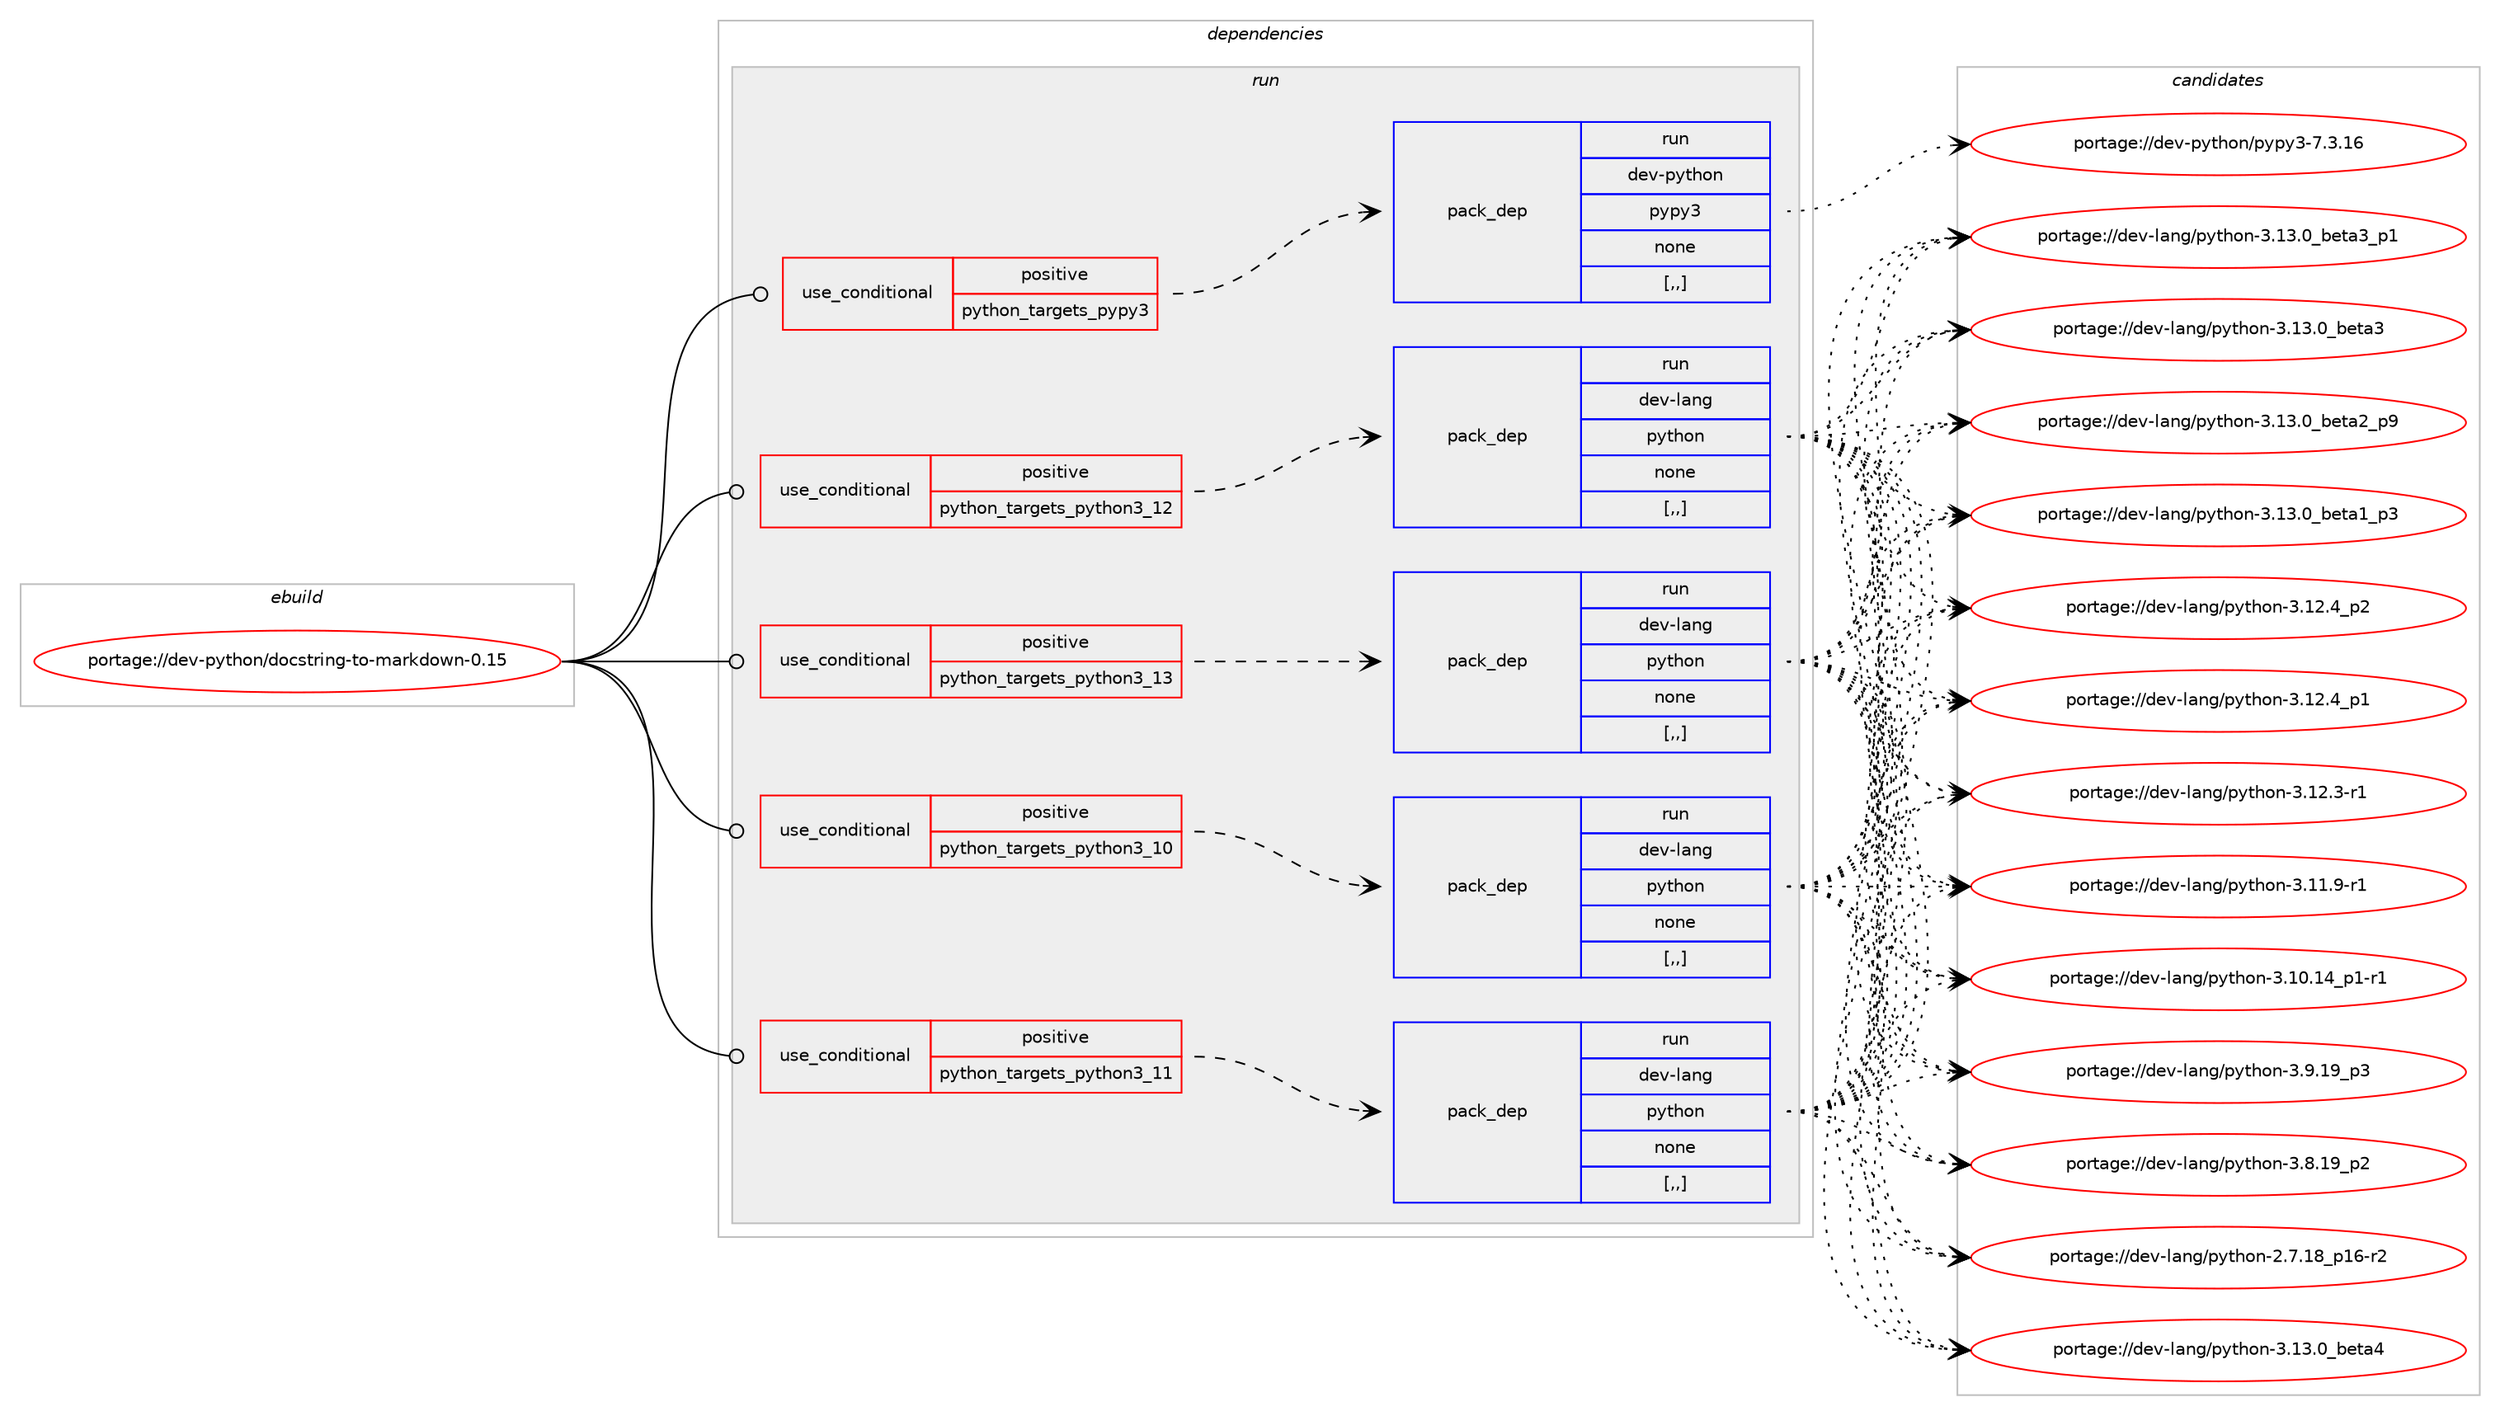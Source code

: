 digraph prolog {

# *************
# Graph options
# *************

newrank=true;
concentrate=true;
compound=true;
graph [rankdir=LR,fontname=Helvetica,fontsize=10,ranksep=1.5];#, ranksep=2.5, nodesep=0.2];
edge  [arrowhead=vee];
node  [fontname=Helvetica,fontsize=10];

# **********
# The ebuild
# **********

subgraph cluster_leftcol {
color=gray;
label=<<i>ebuild</i>>;
id [label="portage://dev-python/docstring-to-markdown-0.15", color=red, width=4, href="../dev-python/docstring-to-markdown-0.15.svg"];
}

# ****************
# The dependencies
# ****************

subgraph cluster_midcol {
color=gray;
label=<<i>dependencies</i>>;
subgraph cluster_compile {
fillcolor="#eeeeee";
style=filled;
label=<<i>compile</i>>;
}
subgraph cluster_compileandrun {
fillcolor="#eeeeee";
style=filled;
label=<<i>compile and run</i>>;
}
subgraph cluster_run {
fillcolor="#eeeeee";
style=filled;
label=<<i>run</i>>;
subgraph cond32561 {
dependency145910 [label=<<TABLE BORDER="0" CELLBORDER="1" CELLSPACING="0" CELLPADDING="4"><TR><TD ROWSPAN="3" CELLPADDING="10">use_conditional</TD></TR><TR><TD>positive</TD></TR><TR><TD>python_targets_pypy3</TD></TR></TABLE>>, shape=none, color=red];
subgraph pack112101 {
dependency145911 [label=<<TABLE BORDER="0" CELLBORDER="1" CELLSPACING="0" CELLPADDING="4" WIDTH="220"><TR><TD ROWSPAN="6" CELLPADDING="30">pack_dep</TD></TR><TR><TD WIDTH="110">run</TD></TR><TR><TD>dev-python</TD></TR><TR><TD>pypy3</TD></TR><TR><TD>none</TD></TR><TR><TD>[,,]</TD></TR></TABLE>>, shape=none, color=blue];
}
dependency145910:e -> dependency145911:w [weight=20,style="dashed",arrowhead="vee"];
}
id:e -> dependency145910:w [weight=20,style="solid",arrowhead="odot"];
subgraph cond32562 {
dependency145912 [label=<<TABLE BORDER="0" CELLBORDER="1" CELLSPACING="0" CELLPADDING="4"><TR><TD ROWSPAN="3" CELLPADDING="10">use_conditional</TD></TR><TR><TD>positive</TD></TR><TR><TD>python_targets_python3_10</TD></TR></TABLE>>, shape=none, color=red];
subgraph pack112102 {
dependency145913 [label=<<TABLE BORDER="0" CELLBORDER="1" CELLSPACING="0" CELLPADDING="4" WIDTH="220"><TR><TD ROWSPAN="6" CELLPADDING="30">pack_dep</TD></TR><TR><TD WIDTH="110">run</TD></TR><TR><TD>dev-lang</TD></TR><TR><TD>python</TD></TR><TR><TD>none</TD></TR><TR><TD>[,,]</TD></TR></TABLE>>, shape=none, color=blue];
}
dependency145912:e -> dependency145913:w [weight=20,style="dashed",arrowhead="vee"];
}
id:e -> dependency145912:w [weight=20,style="solid",arrowhead="odot"];
subgraph cond32563 {
dependency145914 [label=<<TABLE BORDER="0" CELLBORDER="1" CELLSPACING="0" CELLPADDING="4"><TR><TD ROWSPAN="3" CELLPADDING="10">use_conditional</TD></TR><TR><TD>positive</TD></TR><TR><TD>python_targets_python3_11</TD></TR></TABLE>>, shape=none, color=red];
subgraph pack112103 {
dependency145915 [label=<<TABLE BORDER="0" CELLBORDER="1" CELLSPACING="0" CELLPADDING="4" WIDTH="220"><TR><TD ROWSPAN="6" CELLPADDING="30">pack_dep</TD></TR><TR><TD WIDTH="110">run</TD></TR><TR><TD>dev-lang</TD></TR><TR><TD>python</TD></TR><TR><TD>none</TD></TR><TR><TD>[,,]</TD></TR></TABLE>>, shape=none, color=blue];
}
dependency145914:e -> dependency145915:w [weight=20,style="dashed",arrowhead="vee"];
}
id:e -> dependency145914:w [weight=20,style="solid",arrowhead="odot"];
subgraph cond32564 {
dependency145916 [label=<<TABLE BORDER="0" CELLBORDER="1" CELLSPACING="0" CELLPADDING="4"><TR><TD ROWSPAN="3" CELLPADDING="10">use_conditional</TD></TR><TR><TD>positive</TD></TR><TR><TD>python_targets_python3_12</TD></TR></TABLE>>, shape=none, color=red];
subgraph pack112104 {
dependency145917 [label=<<TABLE BORDER="0" CELLBORDER="1" CELLSPACING="0" CELLPADDING="4" WIDTH="220"><TR><TD ROWSPAN="6" CELLPADDING="30">pack_dep</TD></TR><TR><TD WIDTH="110">run</TD></TR><TR><TD>dev-lang</TD></TR><TR><TD>python</TD></TR><TR><TD>none</TD></TR><TR><TD>[,,]</TD></TR></TABLE>>, shape=none, color=blue];
}
dependency145916:e -> dependency145917:w [weight=20,style="dashed",arrowhead="vee"];
}
id:e -> dependency145916:w [weight=20,style="solid",arrowhead="odot"];
subgraph cond32565 {
dependency145918 [label=<<TABLE BORDER="0" CELLBORDER="1" CELLSPACING="0" CELLPADDING="4"><TR><TD ROWSPAN="3" CELLPADDING="10">use_conditional</TD></TR><TR><TD>positive</TD></TR><TR><TD>python_targets_python3_13</TD></TR></TABLE>>, shape=none, color=red];
subgraph pack112105 {
dependency145919 [label=<<TABLE BORDER="0" CELLBORDER="1" CELLSPACING="0" CELLPADDING="4" WIDTH="220"><TR><TD ROWSPAN="6" CELLPADDING="30">pack_dep</TD></TR><TR><TD WIDTH="110">run</TD></TR><TR><TD>dev-lang</TD></TR><TR><TD>python</TD></TR><TR><TD>none</TD></TR><TR><TD>[,,]</TD></TR></TABLE>>, shape=none, color=blue];
}
dependency145918:e -> dependency145919:w [weight=20,style="dashed",arrowhead="vee"];
}
id:e -> dependency145918:w [weight=20,style="solid",arrowhead="odot"];
}
}

# **************
# The candidates
# **************

subgraph cluster_choices {
rank=same;
color=gray;
label=<<i>candidates</i>>;

subgraph choice112101 {
color=black;
nodesep=1;
choice10010111845112121116104111110471121211121215145554651464954 [label="portage://dev-python/pypy3-7.3.16", color=red, width=4,href="../dev-python/pypy3-7.3.16.svg"];
dependency145911:e -> choice10010111845112121116104111110471121211121215145554651464954:w [style=dotted,weight="100"];
}
subgraph choice112102 {
color=black;
nodesep=1;
choice1001011184510897110103471121211161041111104551464951464895981011169752 [label="portage://dev-lang/python-3.13.0_beta4", color=red, width=4,href="../dev-lang/python-3.13.0_beta4.svg"];
choice10010111845108971101034711212111610411111045514649514648959810111697519511249 [label="portage://dev-lang/python-3.13.0_beta3_p1", color=red, width=4,href="../dev-lang/python-3.13.0_beta3_p1.svg"];
choice1001011184510897110103471121211161041111104551464951464895981011169751 [label="portage://dev-lang/python-3.13.0_beta3", color=red, width=4,href="../dev-lang/python-3.13.0_beta3.svg"];
choice10010111845108971101034711212111610411111045514649514648959810111697509511257 [label="portage://dev-lang/python-3.13.0_beta2_p9", color=red, width=4,href="../dev-lang/python-3.13.0_beta2_p9.svg"];
choice10010111845108971101034711212111610411111045514649514648959810111697499511251 [label="portage://dev-lang/python-3.13.0_beta1_p3", color=red, width=4,href="../dev-lang/python-3.13.0_beta1_p3.svg"];
choice100101118451089711010347112121116104111110455146495046529511250 [label="portage://dev-lang/python-3.12.4_p2", color=red, width=4,href="../dev-lang/python-3.12.4_p2.svg"];
choice100101118451089711010347112121116104111110455146495046529511249 [label="portage://dev-lang/python-3.12.4_p1", color=red, width=4,href="../dev-lang/python-3.12.4_p1.svg"];
choice100101118451089711010347112121116104111110455146495046514511449 [label="portage://dev-lang/python-3.12.3-r1", color=red, width=4,href="../dev-lang/python-3.12.3-r1.svg"];
choice100101118451089711010347112121116104111110455146494946574511449 [label="portage://dev-lang/python-3.11.9-r1", color=red, width=4,href="../dev-lang/python-3.11.9-r1.svg"];
choice100101118451089711010347112121116104111110455146494846495295112494511449 [label="portage://dev-lang/python-3.10.14_p1-r1", color=red, width=4,href="../dev-lang/python-3.10.14_p1-r1.svg"];
choice100101118451089711010347112121116104111110455146574649579511251 [label="portage://dev-lang/python-3.9.19_p3", color=red, width=4,href="../dev-lang/python-3.9.19_p3.svg"];
choice100101118451089711010347112121116104111110455146564649579511250 [label="portage://dev-lang/python-3.8.19_p2", color=red, width=4,href="../dev-lang/python-3.8.19_p2.svg"];
choice100101118451089711010347112121116104111110455046554649569511249544511450 [label="portage://dev-lang/python-2.7.18_p16-r2", color=red, width=4,href="../dev-lang/python-2.7.18_p16-r2.svg"];
dependency145913:e -> choice1001011184510897110103471121211161041111104551464951464895981011169752:w [style=dotted,weight="100"];
dependency145913:e -> choice10010111845108971101034711212111610411111045514649514648959810111697519511249:w [style=dotted,weight="100"];
dependency145913:e -> choice1001011184510897110103471121211161041111104551464951464895981011169751:w [style=dotted,weight="100"];
dependency145913:e -> choice10010111845108971101034711212111610411111045514649514648959810111697509511257:w [style=dotted,weight="100"];
dependency145913:e -> choice10010111845108971101034711212111610411111045514649514648959810111697499511251:w [style=dotted,weight="100"];
dependency145913:e -> choice100101118451089711010347112121116104111110455146495046529511250:w [style=dotted,weight="100"];
dependency145913:e -> choice100101118451089711010347112121116104111110455146495046529511249:w [style=dotted,weight="100"];
dependency145913:e -> choice100101118451089711010347112121116104111110455146495046514511449:w [style=dotted,weight="100"];
dependency145913:e -> choice100101118451089711010347112121116104111110455146494946574511449:w [style=dotted,weight="100"];
dependency145913:e -> choice100101118451089711010347112121116104111110455146494846495295112494511449:w [style=dotted,weight="100"];
dependency145913:e -> choice100101118451089711010347112121116104111110455146574649579511251:w [style=dotted,weight="100"];
dependency145913:e -> choice100101118451089711010347112121116104111110455146564649579511250:w [style=dotted,weight="100"];
dependency145913:e -> choice100101118451089711010347112121116104111110455046554649569511249544511450:w [style=dotted,weight="100"];
}
subgraph choice112103 {
color=black;
nodesep=1;
choice1001011184510897110103471121211161041111104551464951464895981011169752 [label="portage://dev-lang/python-3.13.0_beta4", color=red, width=4,href="../dev-lang/python-3.13.0_beta4.svg"];
choice10010111845108971101034711212111610411111045514649514648959810111697519511249 [label="portage://dev-lang/python-3.13.0_beta3_p1", color=red, width=4,href="../dev-lang/python-3.13.0_beta3_p1.svg"];
choice1001011184510897110103471121211161041111104551464951464895981011169751 [label="portage://dev-lang/python-3.13.0_beta3", color=red, width=4,href="../dev-lang/python-3.13.0_beta3.svg"];
choice10010111845108971101034711212111610411111045514649514648959810111697509511257 [label="portage://dev-lang/python-3.13.0_beta2_p9", color=red, width=4,href="../dev-lang/python-3.13.0_beta2_p9.svg"];
choice10010111845108971101034711212111610411111045514649514648959810111697499511251 [label="portage://dev-lang/python-3.13.0_beta1_p3", color=red, width=4,href="../dev-lang/python-3.13.0_beta1_p3.svg"];
choice100101118451089711010347112121116104111110455146495046529511250 [label="portage://dev-lang/python-3.12.4_p2", color=red, width=4,href="../dev-lang/python-3.12.4_p2.svg"];
choice100101118451089711010347112121116104111110455146495046529511249 [label="portage://dev-lang/python-3.12.4_p1", color=red, width=4,href="../dev-lang/python-3.12.4_p1.svg"];
choice100101118451089711010347112121116104111110455146495046514511449 [label="portage://dev-lang/python-3.12.3-r1", color=red, width=4,href="../dev-lang/python-3.12.3-r1.svg"];
choice100101118451089711010347112121116104111110455146494946574511449 [label="portage://dev-lang/python-3.11.9-r1", color=red, width=4,href="../dev-lang/python-3.11.9-r1.svg"];
choice100101118451089711010347112121116104111110455146494846495295112494511449 [label="portage://dev-lang/python-3.10.14_p1-r1", color=red, width=4,href="../dev-lang/python-3.10.14_p1-r1.svg"];
choice100101118451089711010347112121116104111110455146574649579511251 [label="portage://dev-lang/python-3.9.19_p3", color=red, width=4,href="../dev-lang/python-3.9.19_p3.svg"];
choice100101118451089711010347112121116104111110455146564649579511250 [label="portage://dev-lang/python-3.8.19_p2", color=red, width=4,href="../dev-lang/python-3.8.19_p2.svg"];
choice100101118451089711010347112121116104111110455046554649569511249544511450 [label="portage://dev-lang/python-2.7.18_p16-r2", color=red, width=4,href="../dev-lang/python-2.7.18_p16-r2.svg"];
dependency145915:e -> choice1001011184510897110103471121211161041111104551464951464895981011169752:w [style=dotted,weight="100"];
dependency145915:e -> choice10010111845108971101034711212111610411111045514649514648959810111697519511249:w [style=dotted,weight="100"];
dependency145915:e -> choice1001011184510897110103471121211161041111104551464951464895981011169751:w [style=dotted,weight="100"];
dependency145915:e -> choice10010111845108971101034711212111610411111045514649514648959810111697509511257:w [style=dotted,weight="100"];
dependency145915:e -> choice10010111845108971101034711212111610411111045514649514648959810111697499511251:w [style=dotted,weight="100"];
dependency145915:e -> choice100101118451089711010347112121116104111110455146495046529511250:w [style=dotted,weight="100"];
dependency145915:e -> choice100101118451089711010347112121116104111110455146495046529511249:w [style=dotted,weight="100"];
dependency145915:e -> choice100101118451089711010347112121116104111110455146495046514511449:w [style=dotted,weight="100"];
dependency145915:e -> choice100101118451089711010347112121116104111110455146494946574511449:w [style=dotted,weight="100"];
dependency145915:e -> choice100101118451089711010347112121116104111110455146494846495295112494511449:w [style=dotted,weight="100"];
dependency145915:e -> choice100101118451089711010347112121116104111110455146574649579511251:w [style=dotted,weight="100"];
dependency145915:e -> choice100101118451089711010347112121116104111110455146564649579511250:w [style=dotted,weight="100"];
dependency145915:e -> choice100101118451089711010347112121116104111110455046554649569511249544511450:w [style=dotted,weight="100"];
}
subgraph choice112104 {
color=black;
nodesep=1;
choice1001011184510897110103471121211161041111104551464951464895981011169752 [label="portage://dev-lang/python-3.13.0_beta4", color=red, width=4,href="../dev-lang/python-3.13.0_beta4.svg"];
choice10010111845108971101034711212111610411111045514649514648959810111697519511249 [label="portage://dev-lang/python-3.13.0_beta3_p1", color=red, width=4,href="../dev-lang/python-3.13.0_beta3_p1.svg"];
choice1001011184510897110103471121211161041111104551464951464895981011169751 [label="portage://dev-lang/python-3.13.0_beta3", color=red, width=4,href="../dev-lang/python-3.13.0_beta3.svg"];
choice10010111845108971101034711212111610411111045514649514648959810111697509511257 [label="portage://dev-lang/python-3.13.0_beta2_p9", color=red, width=4,href="../dev-lang/python-3.13.0_beta2_p9.svg"];
choice10010111845108971101034711212111610411111045514649514648959810111697499511251 [label="portage://dev-lang/python-3.13.0_beta1_p3", color=red, width=4,href="../dev-lang/python-3.13.0_beta1_p3.svg"];
choice100101118451089711010347112121116104111110455146495046529511250 [label="portage://dev-lang/python-3.12.4_p2", color=red, width=4,href="../dev-lang/python-3.12.4_p2.svg"];
choice100101118451089711010347112121116104111110455146495046529511249 [label="portage://dev-lang/python-3.12.4_p1", color=red, width=4,href="../dev-lang/python-3.12.4_p1.svg"];
choice100101118451089711010347112121116104111110455146495046514511449 [label="portage://dev-lang/python-3.12.3-r1", color=red, width=4,href="../dev-lang/python-3.12.3-r1.svg"];
choice100101118451089711010347112121116104111110455146494946574511449 [label="portage://dev-lang/python-3.11.9-r1", color=red, width=4,href="../dev-lang/python-3.11.9-r1.svg"];
choice100101118451089711010347112121116104111110455146494846495295112494511449 [label="portage://dev-lang/python-3.10.14_p1-r1", color=red, width=4,href="../dev-lang/python-3.10.14_p1-r1.svg"];
choice100101118451089711010347112121116104111110455146574649579511251 [label="portage://dev-lang/python-3.9.19_p3", color=red, width=4,href="../dev-lang/python-3.9.19_p3.svg"];
choice100101118451089711010347112121116104111110455146564649579511250 [label="portage://dev-lang/python-3.8.19_p2", color=red, width=4,href="../dev-lang/python-3.8.19_p2.svg"];
choice100101118451089711010347112121116104111110455046554649569511249544511450 [label="portage://dev-lang/python-2.7.18_p16-r2", color=red, width=4,href="../dev-lang/python-2.7.18_p16-r2.svg"];
dependency145917:e -> choice1001011184510897110103471121211161041111104551464951464895981011169752:w [style=dotted,weight="100"];
dependency145917:e -> choice10010111845108971101034711212111610411111045514649514648959810111697519511249:w [style=dotted,weight="100"];
dependency145917:e -> choice1001011184510897110103471121211161041111104551464951464895981011169751:w [style=dotted,weight="100"];
dependency145917:e -> choice10010111845108971101034711212111610411111045514649514648959810111697509511257:w [style=dotted,weight="100"];
dependency145917:e -> choice10010111845108971101034711212111610411111045514649514648959810111697499511251:w [style=dotted,weight="100"];
dependency145917:e -> choice100101118451089711010347112121116104111110455146495046529511250:w [style=dotted,weight="100"];
dependency145917:e -> choice100101118451089711010347112121116104111110455146495046529511249:w [style=dotted,weight="100"];
dependency145917:e -> choice100101118451089711010347112121116104111110455146495046514511449:w [style=dotted,weight="100"];
dependency145917:e -> choice100101118451089711010347112121116104111110455146494946574511449:w [style=dotted,weight="100"];
dependency145917:e -> choice100101118451089711010347112121116104111110455146494846495295112494511449:w [style=dotted,weight="100"];
dependency145917:e -> choice100101118451089711010347112121116104111110455146574649579511251:w [style=dotted,weight="100"];
dependency145917:e -> choice100101118451089711010347112121116104111110455146564649579511250:w [style=dotted,weight="100"];
dependency145917:e -> choice100101118451089711010347112121116104111110455046554649569511249544511450:w [style=dotted,weight="100"];
}
subgraph choice112105 {
color=black;
nodesep=1;
choice1001011184510897110103471121211161041111104551464951464895981011169752 [label="portage://dev-lang/python-3.13.0_beta4", color=red, width=4,href="../dev-lang/python-3.13.0_beta4.svg"];
choice10010111845108971101034711212111610411111045514649514648959810111697519511249 [label="portage://dev-lang/python-3.13.0_beta3_p1", color=red, width=4,href="../dev-lang/python-3.13.0_beta3_p1.svg"];
choice1001011184510897110103471121211161041111104551464951464895981011169751 [label="portage://dev-lang/python-3.13.0_beta3", color=red, width=4,href="../dev-lang/python-3.13.0_beta3.svg"];
choice10010111845108971101034711212111610411111045514649514648959810111697509511257 [label="portage://dev-lang/python-3.13.0_beta2_p9", color=red, width=4,href="../dev-lang/python-3.13.0_beta2_p9.svg"];
choice10010111845108971101034711212111610411111045514649514648959810111697499511251 [label="portage://dev-lang/python-3.13.0_beta1_p3", color=red, width=4,href="../dev-lang/python-3.13.0_beta1_p3.svg"];
choice100101118451089711010347112121116104111110455146495046529511250 [label="portage://dev-lang/python-3.12.4_p2", color=red, width=4,href="../dev-lang/python-3.12.4_p2.svg"];
choice100101118451089711010347112121116104111110455146495046529511249 [label="portage://dev-lang/python-3.12.4_p1", color=red, width=4,href="../dev-lang/python-3.12.4_p1.svg"];
choice100101118451089711010347112121116104111110455146495046514511449 [label="portage://dev-lang/python-3.12.3-r1", color=red, width=4,href="../dev-lang/python-3.12.3-r1.svg"];
choice100101118451089711010347112121116104111110455146494946574511449 [label="portage://dev-lang/python-3.11.9-r1", color=red, width=4,href="../dev-lang/python-3.11.9-r1.svg"];
choice100101118451089711010347112121116104111110455146494846495295112494511449 [label="portage://dev-lang/python-3.10.14_p1-r1", color=red, width=4,href="../dev-lang/python-3.10.14_p1-r1.svg"];
choice100101118451089711010347112121116104111110455146574649579511251 [label="portage://dev-lang/python-3.9.19_p3", color=red, width=4,href="../dev-lang/python-3.9.19_p3.svg"];
choice100101118451089711010347112121116104111110455146564649579511250 [label="portage://dev-lang/python-3.8.19_p2", color=red, width=4,href="../dev-lang/python-3.8.19_p2.svg"];
choice100101118451089711010347112121116104111110455046554649569511249544511450 [label="portage://dev-lang/python-2.7.18_p16-r2", color=red, width=4,href="../dev-lang/python-2.7.18_p16-r2.svg"];
dependency145919:e -> choice1001011184510897110103471121211161041111104551464951464895981011169752:w [style=dotted,weight="100"];
dependency145919:e -> choice10010111845108971101034711212111610411111045514649514648959810111697519511249:w [style=dotted,weight="100"];
dependency145919:e -> choice1001011184510897110103471121211161041111104551464951464895981011169751:w [style=dotted,weight="100"];
dependency145919:e -> choice10010111845108971101034711212111610411111045514649514648959810111697509511257:w [style=dotted,weight="100"];
dependency145919:e -> choice10010111845108971101034711212111610411111045514649514648959810111697499511251:w [style=dotted,weight="100"];
dependency145919:e -> choice100101118451089711010347112121116104111110455146495046529511250:w [style=dotted,weight="100"];
dependency145919:e -> choice100101118451089711010347112121116104111110455146495046529511249:w [style=dotted,weight="100"];
dependency145919:e -> choice100101118451089711010347112121116104111110455146495046514511449:w [style=dotted,weight="100"];
dependency145919:e -> choice100101118451089711010347112121116104111110455146494946574511449:w [style=dotted,weight="100"];
dependency145919:e -> choice100101118451089711010347112121116104111110455146494846495295112494511449:w [style=dotted,weight="100"];
dependency145919:e -> choice100101118451089711010347112121116104111110455146574649579511251:w [style=dotted,weight="100"];
dependency145919:e -> choice100101118451089711010347112121116104111110455146564649579511250:w [style=dotted,weight="100"];
dependency145919:e -> choice100101118451089711010347112121116104111110455046554649569511249544511450:w [style=dotted,weight="100"];
}
}

}
